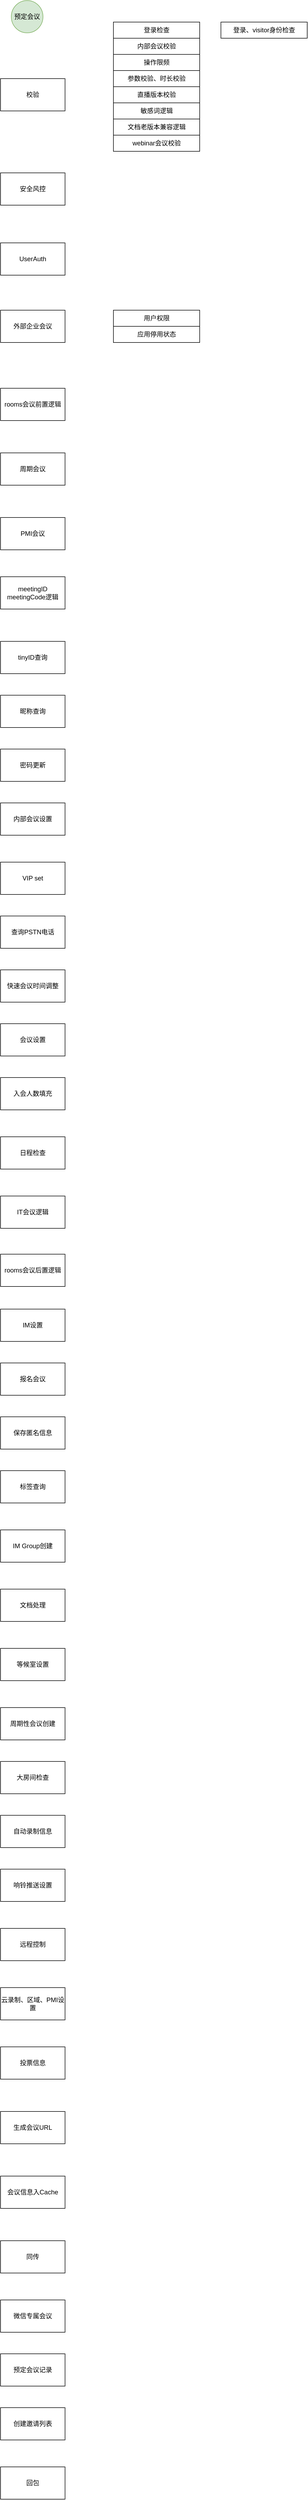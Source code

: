 <mxfile version="20.2.8" type="github">
  <diagram id="xO6Fa2LBVzPOrPnnOLwc" name="第 1 页">
    <mxGraphModel dx="2351" dy="1168" grid="1" gridSize="10" guides="1" tooltips="1" connect="1" arrows="1" fold="1" page="1" pageScale="1" pageWidth="827" pageHeight="1169" math="0" shadow="0">
      <root>
        <mxCell id="0" />
        <mxCell id="1" parent="0" />
        <mxCell id="h5QGQYP_At1dJ8CjTcFP-2" value="预定会议" style="ellipse;whiteSpace=wrap;html=1;fillColor=#d5e8d4;strokeColor=#82b366;" vertex="1" parent="1">
          <mxGeometry x="80" y="10" width="59" height="60" as="geometry" />
        </mxCell>
        <mxCell id="h5QGQYP_At1dJ8CjTcFP-3" value="登录检查" style="rounded=0;whiteSpace=wrap;html=1;" vertex="1" parent="1">
          <mxGeometry x="270" y="50" width="160.5" height="30" as="geometry" />
        </mxCell>
        <mxCell id="h5QGQYP_At1dJ8CjTcFP-5" value="登录、visitor身份检查" style="rounded=0;whiteSpace=wrap;html=1;" vertex="1" parent="1">
          <mxGeometry x="470" y="50" width="160.5" height="30" as="geometry" />
        </mxCell>
        <mxCell id="h5QGQYP_At1dJ8CjTcFP-6" value="内部会议校验" style="rounded=0;whiteSpace=wrap;html=1;" vertex="1" parent="1">
          <mxGeometry x="270" y="80" width="160.5" height="30" as="geometry" />
        </mxCell>
        <mxCell id="h5QGQYP_At1dJ8CjTcFP-7" value="操作限频" style="rounded=0;whiteSpace=wrap;html=1;" vertex="1" parent="1">
          <mxGeometry x="270" y="110" width="160.5" height="30" as="geometry" />
        </mxCell>
        <mxCell id="h5QGQYP_At1dJ8CjTcFP-8" value="参数校验、时长校验" style="rounded=0;whiteSpace=wrap;html=1;" vertex="1" parent="1">
          <mxGeometry x="270" y="140" width="160.5" height="30" as="geometry" />
        </mxCell>
        <mxCell id="h5QGQYP_At1dJ8CjTcFP-9" value="直播版本校验" style="rounded=0;whiteSpace=wrap;html=1;" vertex="1" parent="1">
          <mxGeometry x="270" y="170" width="160.5" height="30" as="geometry" />
        </mxCell>
        <mxCell id="h5QGQYP_At1dJ8CjTcFP-10" value="敏感词逻辑" style="rounded=0;whiteSpace=wrap;html=1;" vertex="1" parent="1">
          <mxGeometry x="270" y="200" width="160.5" height="30" as="geometry" />
        </mxCell>
        <mxCell id="h5QGQYP_At1dJ8CjTcFP-11" value="文档老版本兼容逻辑" style="rounded=0;whiteSpace=wrap;html=1;" vertex="1" parent="1">
          <mxGeometry x="270" y="230" width="160.5" height="30" as="geometry" />
        </mxCell>
        <mxCell id="h5QGQYP_At1dJ8CjTcFP-12" value="webinar会议校验" style="rounded=0;whiteSpace=wrap;html=1;" vertex="1" parent="1">
          <mxGeometry x="270" y="260" width="160.5" height="30" as="geometry" />
        </mxCell>
        <mxCell id="h5QGQYP_At1dJ8CjTcFP-13" value="校验" style="rounded=0;whiteSpace=wrap;html=1;" vertex="1" parent="1">
          <mxGeometry x="60" y="155" width="120" height="60" as="geometry" />
        </mxCell>
        <mxCell id="h5QGQYP_At1dJ8CjTcFP-14" value="安全风控" style="rounded=0;whiteSpace=wrap;html=1;" vertex="1" parent="1">
          <mxGeometry x="60" y="330" width="120" height="60" as="geometry" />
        </mxCell>
        <mxCell id="h5QGQYP_At1dJ8CjTcFP-16" value="UserAuth" style="rounded=0;whiteSpace=wrap;html=1;" vertex="1" parent="1">
          <mxGeometry x="60" y="460" width="120" height="60" as="geometry" />
        </mxCell>
        <mxCell id="h5QGQYP_At1dJ8CjTcFP-17" value="外部企业会议" style="rounded=0;whiteSpace=wrap;html=1;" vertex="1" parent="1">
          <mxGeometry x="60" y="585" width="120" height="60" as="geometry" />
        </mxCell>
        <mxCell id="h5QGQYP_At1dJ8CjTcFP-18" value="用户权限" style="rounded=0;whiteSpace=wrap;html=1;" vertex="1" parent="1">
          <mxGeometry x="270" y="585" width="160.5" height="30" as="geometry" />
        </mxCell>
        <mxCell id="h5QGQYP_At1dJ8CjTcFP-19" value="应用停用状态" style="rounded=0;whiteSpace=wrap;html=1;" vertex="1" parent="1">
          <mxGeometry x="270" y="615" width="160.5" height="30" as="geometry" />
        </mxCell>
        <mxCell id="h5QGQYP_At1dJ8CjTcFP-20" value="rooms会议前置逻辑" style="rounded=0;whiteSpace=wrap;html=1;" vertex="1" parent="1">
          <mxGeometry x="60" y="730" width="120" height="60" as="geometry" />
        </mxCell>
        <mxCell id="h5QGQYP_At1dJ8CjTcFP-21" value="周期会议" style="rounded=0;whiteSpace=wrap;html=1;" vertex="1" parent="1">
          <mxGeometry x="60" y="850" width="120" height="60" as="geometry" />
        </mxCell>
        <mxCell id="h5QGQYP_At1dJ8CjTcFP-22" value="PMI会议" style="rounded=0;whiteSpace=wrap;html=1;" vertex="1" parent="1">
          <mxGeometry x="60" y="970" width="120" height="60" as="geometry" />
        </mxCell>
        <mxCell id="h5QGQYP_At1dJ8CjTcFP-23" value="meetingID&lt;br&gt;meetingCode逻辑" style="rounded=0;whiteSpace=wrap;html=1;" vertex="1" parent="1">
          <mxGeometry x="60" y="1080" width="120" height="60" as="geometry" />
        </mxCell>
        <mxCell id="h5QGQYP_At1dJ8CjTcFP-24" value="tinyID查询" style="rounded=0;whiteSpace=wrap;html=1;" vertex="1" parent="1">
          <mxGeometry x="60" y="1200" width="120" height="60" as="geometry" />
        </mxCell>
        <mxCell id="h5QGQYP_At1dJ8CjTcFP-25" value="昵称查询" style="rounded=0;whiteSpace=wrap;html=1;" vertex="1" parent="1">
          <mxGeometry x="60" y="1300" width="120" height="60" as="geometry" />
        </mxCell>
        <mxCell id="h5QGQYP_At1dJ8CjTcFP-26" value="密码更新" style="rounded=0;whiteSpace=wrap;html=1;" vertex="1" parent="1">
          <mxGeometry x="60" y="1400" width="120" height="60" as="geometry" />
        </mxCell>
        <mxCell id="h5QGQYP_At1dJ8CjTcFP-27" value="内部会议设置" style="rounded=0;whiteSpace=wrap;html=1;" vertex="1" parent="1">
          <mxGeometry x="60" y="1500" width="120" height="60" as="geometry" />
        </mxCell>
        <mxCell id="h5QGQYP_At1dJ8CjTcFP-28" value="VIP set" style="rounded=0;whiteSpace=wrap;html=1;" vertex="1" parent="1">
          <mxGeometry x="60" y="1610" width="120" height="60" as="geometry" />
        </mxCell>
        <mxCell id="h5QGQYP_At1dJ8CjTcFP-29" value="查询PSTN电话" style="rounded=0;whiteSpace=wrap;html=1;" vertex="1" parent="1">
          <mxGeometry x="60" y="1710" width="120" height="60" as="geometry" />
        </mxCell>
        <mxCell id="h5QGQYP_At1dJ8CjTcFP-30" value="快速会议时间调整" style="rounded=0;whiteSpace=wrap;html=1;" vertex="1" parent="1">
          <mxGeometry x="60" y="1810" width="120" height="60" as="geometry" />
        </mxCell>
        <mxCell id="h5QGQYP_At1dJ8CjTcFP-31" value="会议设置" style="rounded=0;whiteSpace=wrap;html=1;" vertex="1" parent="1">
          <mxGeometry x="60" y="1910" width="120" height="60" as="geometry" />
        </mxCell>
        <mxCell id="h5QGQYP_At1dJ8CjTcFP-32" value="入会人数填充" style="rounded=0;whiteSpace=wrap;html=1;" vertex="1" parent="1">
          <mxGeometry x="60" y="2010" width="120" height="60" as="geometry" />
        </mxCell>
        <mxCell id="h5QGQYP_At1dJ8CjTcFP-33" value="日程检查" style="rounded=0;whiteSpace=wrap;html=1;" vertex="1" parent="1">
          <mxGeometry x="60" y="2120" width="120" height="60" as="geometry" />
        </mxCell>
        <mxCell id="h5QGQYP_At1dJ8CjTcFP-34" value="IT会议逻辑" style="rounded=0;whiteSpace=wrap;html=1;" vertex="1" parent="1">
          <mxGeometry x="60" y="2230" width="120" height="60" as="geometry" />
        </mxCell>
        <mxCell id="h5QGQYP_At1dJ8CjTcFP-35" value="rooms会议后置逻辑" style="rounded=0;whiteSpace=wrap;html=1;" vertex="1" parent="1">
          <mxGeometry x="60" y="2338" width="120" height="60" as="geometry" />
        </mxCell>
        <mxCell id="h5QGQYP_At1dJ8CjTcFP-36" value="IM设置" style="rounded=0;whiteSpace=wrap;html=1;" vertex="1" parent="1">
          <mxGeometry x="60" y="2440" width="120" height="60" as="geometry" />
        </mxCell>
        <mxCell id="h5QGQYP_At1dJ8CjTcFP-37" value="报名会议" style="rounded=0;whiteSpace=wrap;html=1;" vertex="1" parent="1">
          <mxGeometry x="60" y="2540" width="120" height="60" as="geometry" />
        </mxCell>
        <mxCell id="h5QGQYP_At1dJ8CjTcFP-38" value="保存匿名信息" style="rounded=0;whiteSpace=wrap;html=1;" vertex="1" parent="1">
          <mxGeometry x="60" y="2640" width="120" height="60" as="geometry" />
        </mxCell>
        <mxCell id="h5QGQYP_At1dJ8CjTcFP-39" value="标签查询" style="rounded=0;whiteSpace=wrap;html=1;" vertex="1" parent="1">
          <mxGeometry x="60" y="2740" width="120" height="60" as="geometry" />
        </mxCell>
        <mxCell id="h5QGQYP_At1dJ8CjTcFP-40" value="IM Group创建" style="rounded=0;whiteSpace=wrap;html=1;" vertex="1" parent="1">
          <mxGeometry x="60" y="2850" width="120" height="60" as="geometry" />
        </mxCell>
        <mxCell id="h5QGQYP_At1dJ8CjTcFP-41" value="文档处理" style="rounded=0;whiteSpace=wrap;html=1;" vertex="1" parent="1">
          <mxGeometry x="60" y="2960" width="120" height="60" as="geometry" />
        </mxCell>
        <mxCell id="h5QGQYP_At1dJ8CjTcFP-42" value="等候室设置" style="rounded=0;whiteSpace=wrap;html=1;" vertex="1" parent="1">
          <mxGeometry x="60" y="3070" width="120" height="60" as="geometry" />
        </mxCell>
        <mxCell id="h5QGQYP_At1dJ8CjTcFP-43" value="周期性会议创建" style="rounded=0;whiteSpace=wrap;html=1;" vertex="1" parent="1">
          <mxGeometry x="60" y="3180" width="120" height="60" as="geometry" />
        </mxCell>
        <mxCell id="h5QGQYP_At1dJ8CjTcFP-44" value="大房间检查" style="rounded=0;whiteSpace=wrap;html=1;" vertex="1" parent="1">
          <mxGeometry x="60" y="3280" width="120" height="60" as="geometry" />
        </mxCell>
        <mxCell id="h5QGQYP_At1dJ8CjTcFP-45" value="自动录制信息" style="rounded=0;whiteSpace=wrap;html=1;" vertex="1" parent="1">
          <mxGeometry x="60" y="3380" width="120" height="60" as="geometry" />
        </mxCell>
        <mxCell id="h5QGQYP_At1dJ8CjTcFP-46" value="响铃推送设置" style="rounded=0;whiteSpace=wrap;html=1;" vertex="1" parent="1">
          <mxGeometry x="60" y="3480" width="120" height="60" as="geometry" />
        </mxCell>
        <mxCell id="h5QGQYP_At1dJ8CjTcFP-47" value="远程控制" style="rounded=0;whiteSpace=wrap;html=1;" vertex="1" parent="1">
          <mxGeometry x="60" y="3590" width="120" height="60" as="geometry" />
        </mxCell>
        <mxCell id="h5QGQYP_At1dJ8CjTcFP-48" value="云录制、区域、PMI设置" style="rounded=0;whiteSpace=wrap;html=1;" vertex="1" parent="1">
          <mxGeometry x="60" y="3700" width="120" height="60" as="geometry" />
        </mxCell>
        <mxCell id="h5QGQYP_At1dJ8CjTcFP-49" value="投票信息" style="rounded=0;whiteSpace=wrap;html=1;" vertex="1" parent="1">
          <mxGeometry x="60" y="3810" width="120" height="60" as="geometry" />
        </mxCell>
        <mxCell id="h5QGQYP_At1dJ8CjTcFP-50" value="生成会议URL" style="rounded=0;whiteSpace=wrap;html=1;" vertex="1" parent="1">
          <mxGeometry x="60" y="3930" width="120" height="60" as="geometry" />
        </mxCell>
        <mxCell id="h5QGQYP_At1dJ8CjTcFP-51" value="会议信息入Cache" style="rounded=0;whiteSpace=wrap;html=1;" vertex="1" parent="1">
          <mxGeometry x="60" y="4050" width="120" height="60" as="geometry" />
        </mxCell>
        <mxCell id="h5QGQYP_At1dJ8CjTcFP-52" value="同传" style="rounded=0;whiteSpace=wrap;html=1;" vertex="1" parent="1">
          <mxGeometry x="60" y="4170" width="120" height="60" as="geometry" />
        </mxCell>
        <mxCell id="h5QGQYP_At1dJ8CjTcFP-53" value="微信专属会议" style="rounded=0;whiteSpace=wrap;html=1;" vertex="1" parent="1">
          <mxGeometry x="60" y="4280" width="120" height="60" as="geometry" />
        </mxCell>
        <mxCell id="h5QGQYP_At1dJ8CjTcFP-54" value="预定会议记录" style="rounded=0;whiteSpace=wrap;html=1;" vertex="1" parent="1">
          <mxGeometry x="60" y="4380" width="120" height="60" as="geometry" />
        </mxCell>
        <mxCell id="h5QGQYP_At1dJ8CjTcFP-55" value="创建邀请列表" style="rounded=0;whiteSpace=wrap;html=1;" vertex="1" parent="1">
          <mxGeometry x="60" y="4480" width="120" height="60" as="geometry" />
        </mxCell>
        <mxCell id="h5QGQYP_At1dJ8CjTcFP-56" value="回包" style="rounded=0;whiteSpace=wrap;html=1;" vertex="1" parent="1">
          <mxGeometry x="60" y="4590" width="120" height="60" as="geometry" />
        </mxCell>
      </root>
    </mxGraphModel>
  </diagram>
</mxfile>
